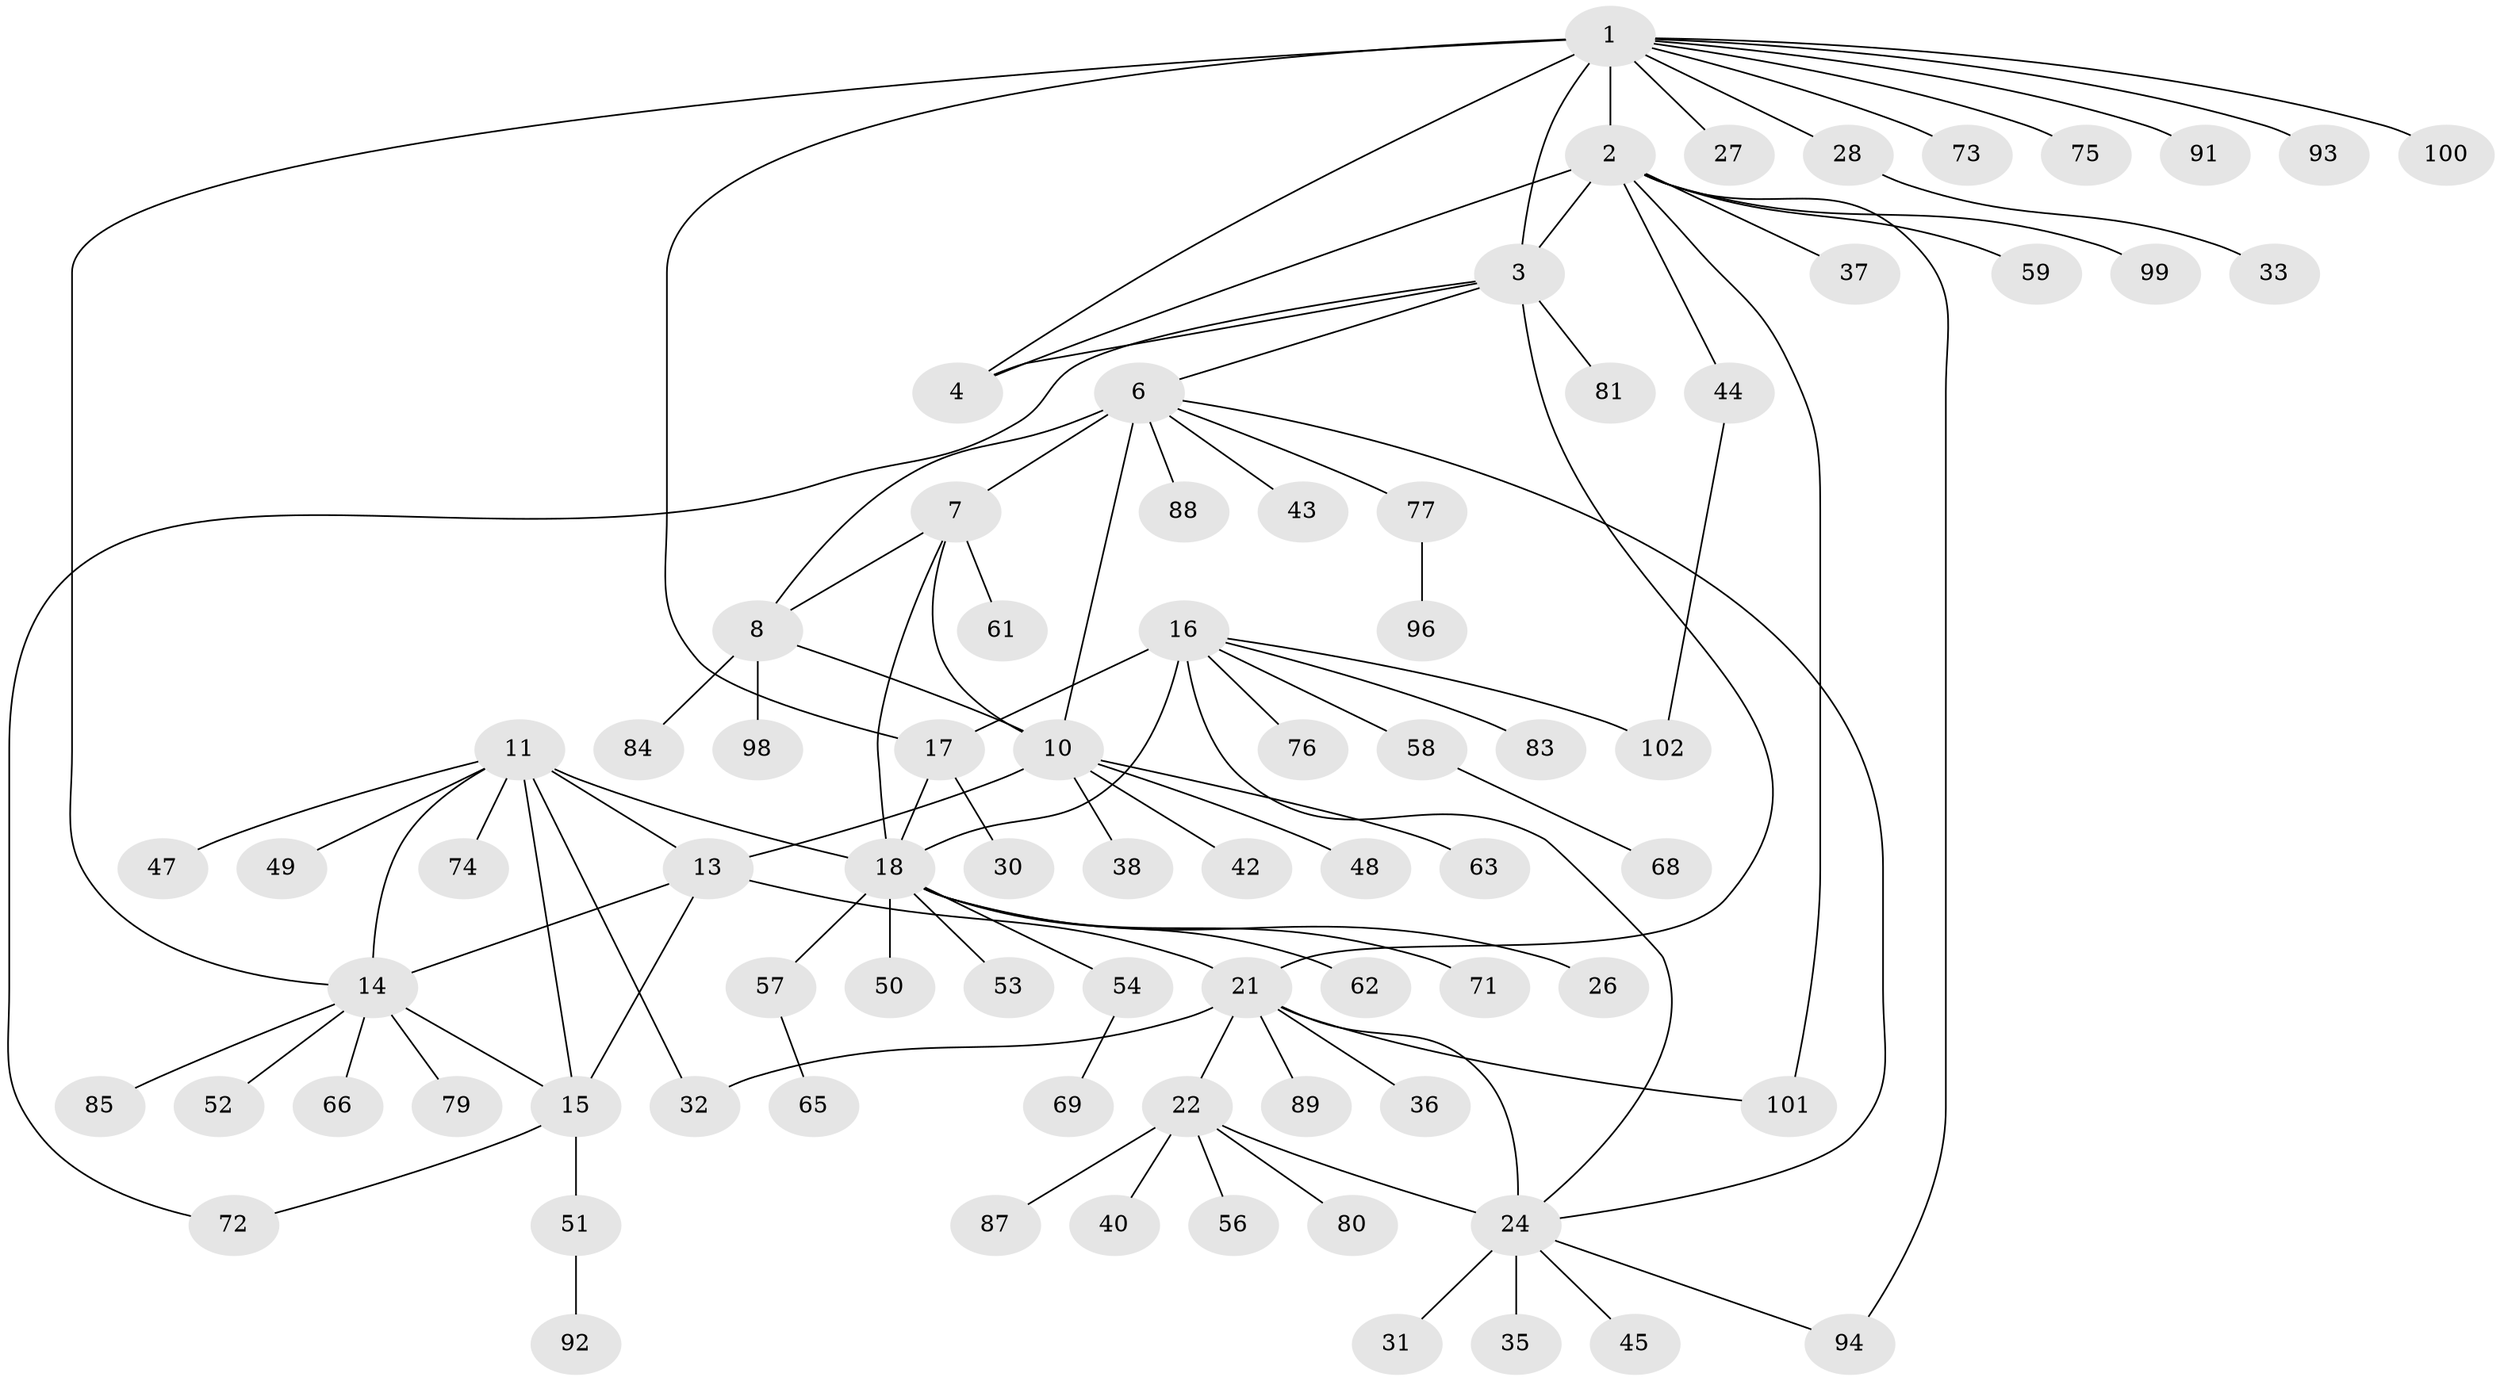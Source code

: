 // original degree distribution, {8: 0.02912621359223301, 10: 0.02912621359223301, 9: 0.02912621359223301, 4: 0.009708737864077669, 7: 0.0970873786407767, 6: 0.009708737864077669, 5: 0.02912621359223301, 12: 0.009708737864077669, 1: 0.5825242718446602, 2: 0.1553398058252427, 3: 0.019417475728155338}
// Generated by graph-tools (version 1.1) at 2025/42/03/06/25 10:42:13]
// undirected, 79 vertices, 100 edges
graph export_dot {
graph [start="1"]
  node [color=gray90,style=filled];
  1 [super="+5"];
  2 [super="+41"];
  3 [super="+86"];
  4;
  6 [super="+9"];
  7 [super="+34"];
  8 [super="+90"];
  10 [super="+55"];
  11 [super="+12"];
  13 [super="+39"];
  14 [super="+95"];
  15 [super="+46"];
  16 [super="+19"];
  17 [super="+29"];
  18 [super="+20"];
  21 [super="+23"];
  22 [super="+70"];
  24 [super="+25"];
  26;
  27;
  28;
  30 [super="+67"];
  31;
  32;
  33;
  35 [super="+97"];
  36;
  37;
  38;
  40;
  42;
  43;
  44 [super="+60"];
  45;
  47;
  48;
  49;
  50;
  51;
  52;
  53;
  54;
  56;
  57 [super="+64"];
  58;
  59 [super="+78"];
  61;
  62 [super="+82"];
  63;
  65;
  66;
  68;
  69;
  71;
  72;
  73;
  74;
  75;
  76;
  77;
  79;
  80;
  81;
  83;
  84;
  85;
  87;
  88;
  89;
  91;
  92;
  93;
  94;
  96;
  98;
  99;
  100;
  101;
  102 [super="+103"];
  1 -- 2 [weight=2];
  1 -- 3 [weight=2];
  1 -- 4 [weight=2];
  1 -- 17;
  1 -- 27;
  1 -- 91;
  1 -- 93;
  1 -- 100;
  1 -- 73;
  1 -- 75;
  1 -- 14;
  1 -- 28;
  2 -- 3;
  2 -- 4;
  2 -- 37;
  2 -- 59;
  2 -- 94;
  2 -- 99;
  2 -- 101;
  2 -- 44;
  3 -- 4;
  3 -- 6;
  3 -- 21;
  3 -- 72;
  3 -- 81;
  6 -- 7 [weight=2];
  6 -- 8 [weight=2];
  6 -- 10 [weight=2];
  6 -- 43;
  6 -- 77;
  6 -- 88;
  6 -- 24;
  7 -- 8;
  7 -- 10;
  7 -- 18;
  7 -- 61;
  8 -- 10;
  8 -- 84;
  8 -- 98;
  10 -- 13;
  10 -- 38;
  10 -- 42;
  10 -- 48;
  10 -- 63;
  11 -- 13 [weight=2];
  11 -- 14 [weight=2];
  11 -- 15 [weight=2];
  11 -- 47;
  11 -- 32;
  11 -- 74;
  11 -- 49;
  11 -- 18;
  13 -- 14;
  13 -- 15;
  13 -- 21;
  14 -- 15;
  14 -- 52;
  14 -- 66;
  14 -- 79;
  14 -- 85;
  15 -- 51;
  15 -- 72;
  16 -- 17 [weight=2];
  16 -- 18 [weight=4];
  16 -- 76;
  16 -- 83;
  16 -- 102;
  16 -- 24;
  16 -- 58;
  17 -- 18 [weight=2];
  17 -- 30;
  18 -- 71;
  18 -- 50;
  18 -- 53;
  18 -- 54;
  18 -- 57;
  18 -- 26;
  18 -- 62;
  21 -- 22 [weight=2];
  21 -- 24 [weight=4];
  21 -- 101;
  21 -- 32;
  21 -- 36;
  21 -- 89;
  22 -- 24 [weight=2];
  22 -- 40;
  22 -- 56;
  22 -- 80;
  22 -- 87;
  24 -- 35;
  24 -- 45;
  24 -- 94;
  24 -- 31;
  28 -- 33;
  44 -- 102;
  51 -- 92;
  54 -- 69;
  57 -- 65;
  58 -- 68;
  77 -- 96;
}
